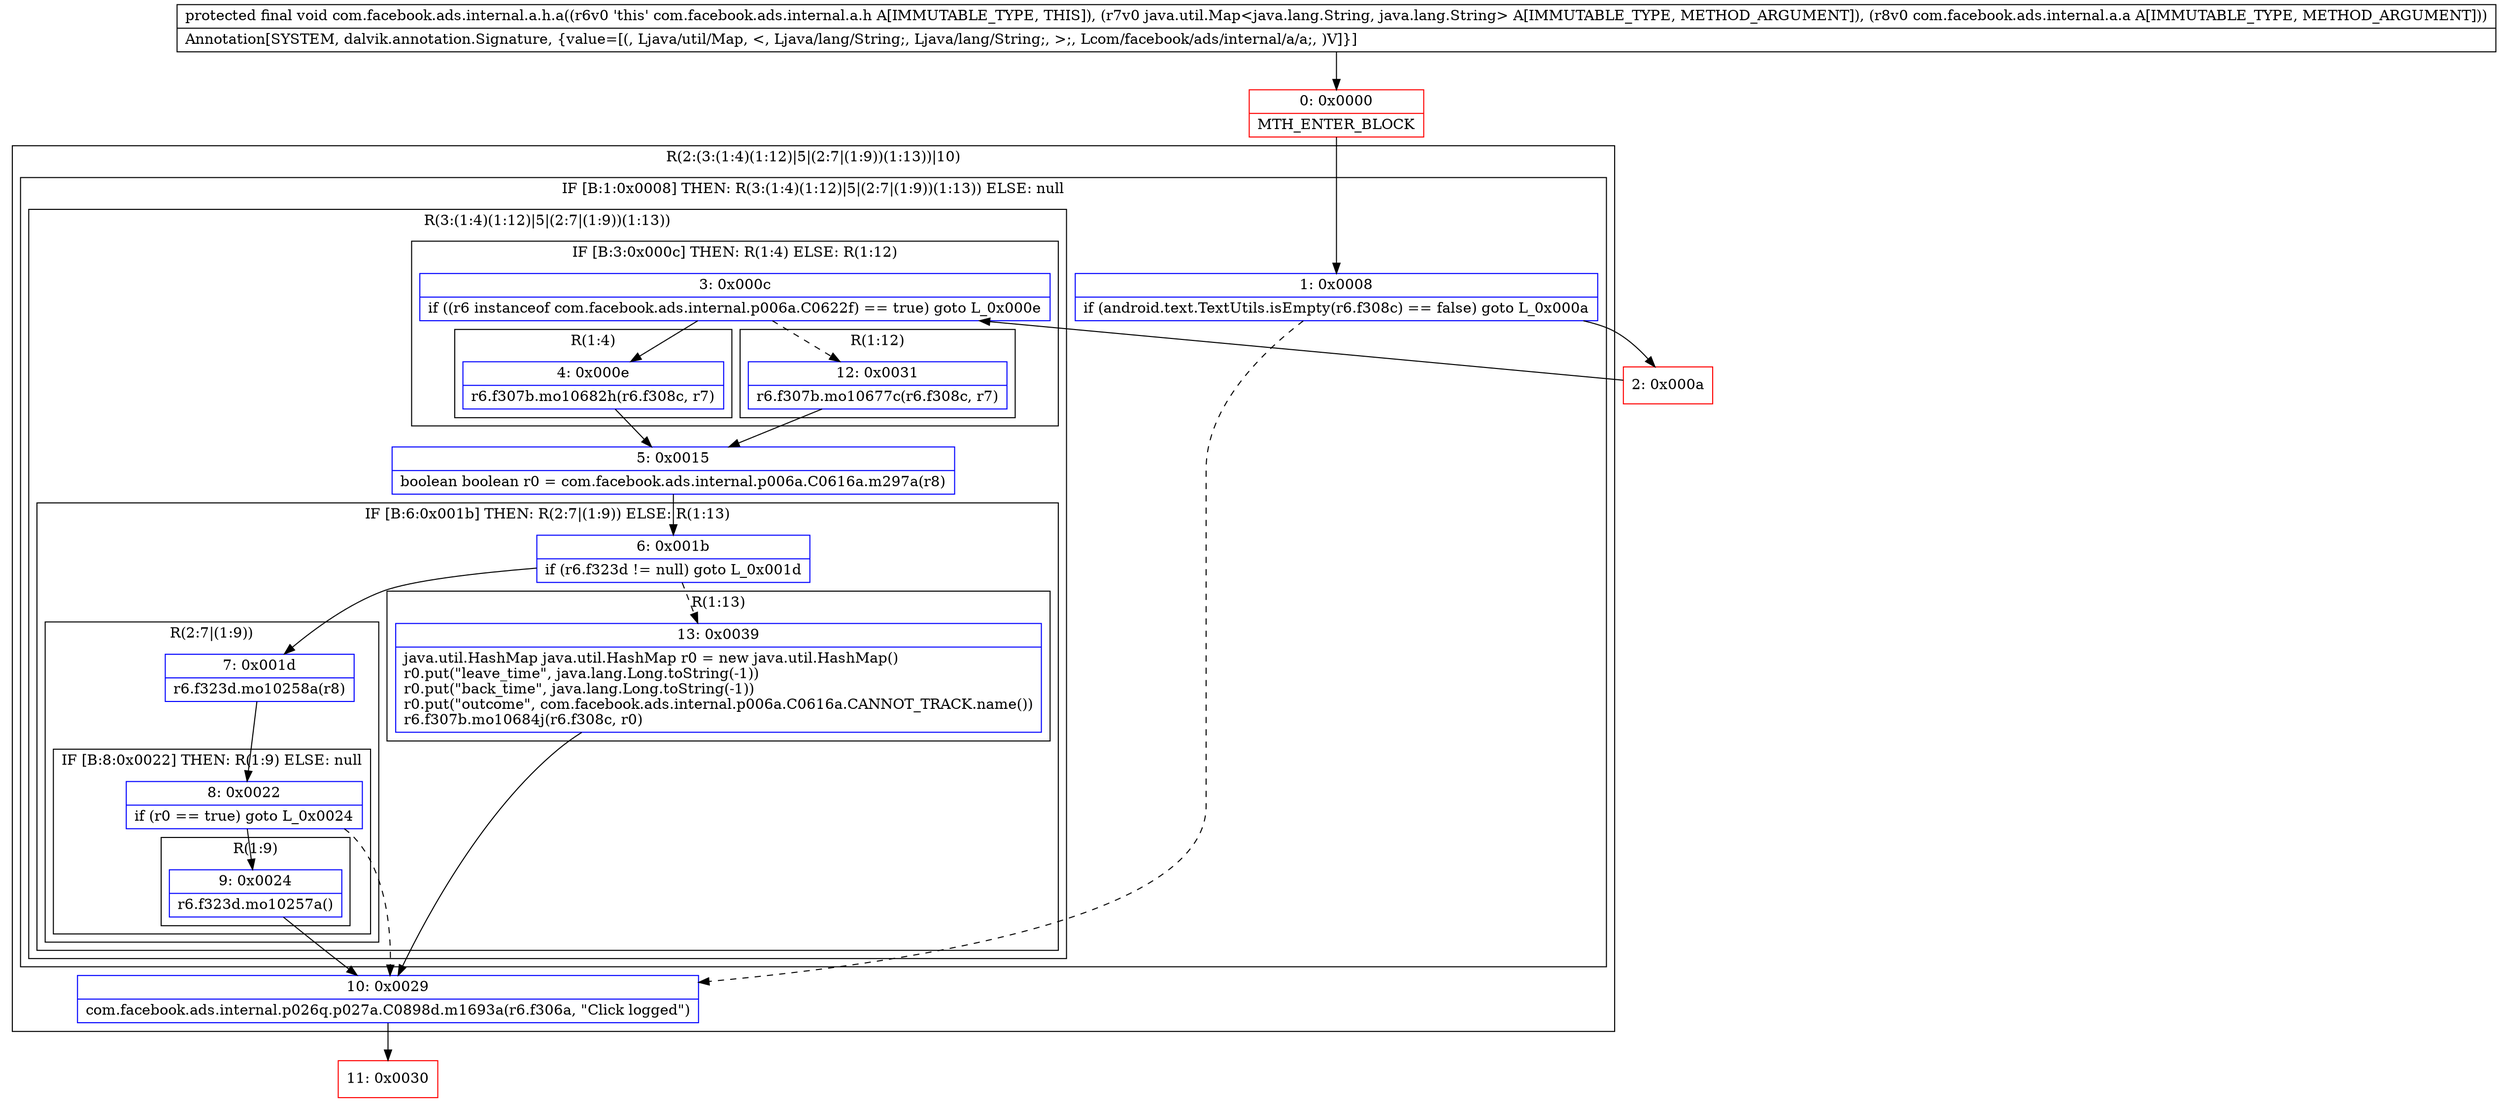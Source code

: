 digraph "CFG forcom.facebook.ads.internal.a.h.a(Ljava\/util\/Map;Lcom\/facebook\/ads\/internal\/a\/a;)V" {
subgraph cluster_Region_724305780 {
label = "R(2:(3:(1:4)(1:12)|5|(2:7|(1:9))(1:13))|10)";
node [shape=record,color=blue];
subgraph cluster_IfRegion_32341954 {
label = "IF [B:1:0x0008] THEN: R(3:(1:4)(1:12)|5|(2:7|(1:9))(1:13)) ELSE: null";
node [shape=record,color=blue];
Node_1 [shape=record,label="{1\:\ 0x0008|if (android.text.TextUtils.isEmpty(r6.f308c) == false) goto L_0x000a\l}"];
subgraph cluster_Region_800472262 {
label = "R(3:(1:4)(1:12)|5|(2:7|(1:9))(1:13))";
node [shape=record,color=blue];
subgraph cluster_IfRegion_486976284 {
label = "IF [B:3:0x000c] THEN: R(1:4) ELSE: R(1:12)";
node [shape=record,color=blue];
Node_3 [shape=record,label="{3\:\ 0x000c|if ((r6 instanceof com.facebook.ads.internal.p006a.C0622f) == true) goto L_0x000e\l}"];
subgraph cluster_Region_984313715 {
label = "R(1:4)";
node [shape=record,color=blue];
Node_4 [shape=record,label="{4\:\ 0x000e|r6.f307b.mo10682h(r6.f308c, r7)\l}"];
}
subgraph cluster_Region_1903679733 {
label = "R(1:12)";
node [shape=record,color=blue];
Node_12 [shape=record,label="{12\:\ 0x0031|r6.f307b.mo10677c(r6.f308c, r7)\l}"];
}
}
Node_5 [shape=record,label="{5\:\ 0x0015|boolean boolean r0 = com.facebook.ads.internal.p006a.C0616a.m297a(r8)\l}"];
subgraph cluster_IfRegion_462338678 {
label = "IF [B:6:0x001b] THEN: R(2:7|(1:9)) ELSE: R(1:13)";
node [shape=record,color=blue];
Node_6 [shape=record,label="{6\:\ 0x001b|if (r6.f323d != null) goto L_0x001d\l}"];
subgraph cluster_Region_863546448 {
label = "R(2:7|(1:9))";
node [shape=record,color=blue];
Node_7 [shape=record,label="{7\:\ 0x001d|r6.f323d.mo10258a(r8)\l}"];
subgraph cluster_IfRegion_1670983253 {
label = "IF [B:8:0x0022] THEN: R(1:9) ELSE: null";
node [shape=record,color=blue];
Node_8 [shape=record,label="{8\:\ 0x0022|if (r0 == true) goto L_0x0024\l}"];
subgraph cluster_Region_1388944827 {
label = "R(1:9)";
node [shape=record,color=blue];
Node_9 [shape=record,label="{9\:\ 0x0024|r6.f323d.mo10257a()\l}"];
}
}
}
subgraph cluster_Region_1365881808 {
label = "R(1:13)";
node [shape=record,color=blue];
Node_13 [shape=record,label="{13\:\ 0x0039|java.util.HashMap java.util.HashMap r0 = new java.util.HashMap()\lr0.put(\"leave_time\", java.lang.Long.toString(\-1))\lr0.put(\"back_time\", java.lang.Long.toString(\-1))\lr0.put(\"outcome\", com.facebook.ads.internal.p006a.C0616a.CANNOT_TRACK.name())\lr6.f307b.mo10684j(r6.f308c, r0)\l}"];
}
}
}
}
Node_10 [shape=record,label="{10\:\ 0x0029|com.facebook.ads.internal.p026q.p027a.C0898d.m1693a(r6.f306a, \"Click logged\")\l}"];
}
Node_0 [shape=record,color=red,label="{0\:\ 0x0000|MTH_ENTER_BLOCK\l}"];
Node_2 [shape=record,color=red,label="{2\:\ 0x000a}"];
Node_11 [shape=record,color=red,label="{11\:\ 0x0030}"];
MethodNode[shape=record,label="{protected final void com.facebook.ads.internal.a.h.a((r6v0 'this' com.facebook.ads.internal.a.h A[IMMUTABLE_TYPE, THIS]), (r7v0 java.util.Map\<java.lang.String, java.lang.String\> A[IMMUTABLE_TYPE, METHOD_ARGUMENT]), (r8v0 com.facebook.ads.internal.a.a A[IMMUTABLE_TYPE, METHOD_ARGUMENT]))  | Annotation[SYSTEM, dalvik.annotation.Signature, \{value=[(, Ljava\/util\/Map, \<, Ljava\/lang\/String;, Ljava\/lang\/String;, \>;, Lcom\/facebook\/ads\/internal\/a\/a;, )V]\}]\l}"];
MethodNode -> Node_0;
Node_1 -> Node_2;
Node_1 -> Node_10[style=dashed];
Node_3 -> Node_4;
Node_3 -> Node_12[style=dashed];
Node_4 -> Node_5;
Node_12 -> Node_5;
Node_5 -> Node_6;
Node_6 -> Node_7;
Node_6 -> Node_13[style=dashed];
Node_7 -> Node_8;
Node_8 -> Node_9;
Node_8 -> Node_10[style=dashed];
Node_9 -> Node_10;
Node_13 -> Node_10;
Node_10 -> Node_11;
Node_0 -> Node_1;
Node_2 -> Node_3;
}

